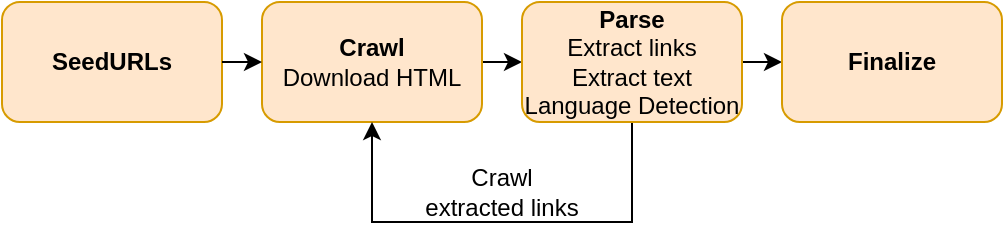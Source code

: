 <mxfile version="28.0.6">
  <diagram name="Page-1" id="Wxxi-o9Y89LgRyvj-iJX">
    <mxGraphModel dx="687" dy="604" grid="1" gridSize="10" guides="1" tooltips="1" connect="1" arrows="1" fold="1" page="1" pageScale="1" pageWidth="850" pageHeight="1100" math="0" shadow="0">
      <root>
        <mxCell id="0" />
        <mxCell id="1" parent="0" />
        <mxCell id="xSWdN_m0SG9S3BUSPSJ2-2" value="SeedURLs" style="rounded=1;whiteSpace=wrap;html=1;fillColor=#ffe6cc;strokeColor=#d79b00;fontStyle=1" vertex="1" parent="1">
          <mxGeometry x="60" y="110" width="110" height="60" as="geometry" />
        </mxCell>
        <mxCell id="xSWdN_m0SG9S3BUSPSJ2-8" style="edgeStyle=orthogonalEdgeStyle;rounded=0;orthogonalLoop=1;jettySize=auto;html=1;exitX=1;exitY=0.5;exitDx=0;exitDy=0;entryX=0;entryY=0.5;entryDx=0;entryDy=0;" edge="1" parent="1" source="xSWdN_m0SG9S3BUSPSJ2-3" target="xSWdN_m0SG9S3BUSPSJ2-4">
          <mxGeometry relative="1" as="geometry" />
        </mxCell>
        <mxCell id="xSWdN_m0SG9S3BUSPSJ2-3" value="&lt;b&gt;Crawl&lt;/b&gt;&lt;br&gt;Download HTML" style="rounded=1;whiteSpace=wrap;html=1;fillColor=#ffe6cc;strokeColor=#d79b00;" vertex="1" parent="1">
          <mxGeometry x="190" y="110" width="110" height="60" as="geometry" />
        </mxCell>
        <mxCell id="xSWdN_m0SG9S3BUSPSJ2-9" style="edgeStyle=orthogonalEdgeStyle;rounded=0;orthogonalLoop=1;jettySize=auto;html=1;exitX=0.5;exitY=1;exitDx=0;exitDy=0;entryX=0.5;entryY=1;entryDx=0;entryDy=0;" edge="1" parent="1" source="xSWdN_m0SG9S3BUSPSJ2-4" target="xSWdN_m0SG9S3BUSPSJ2-3">
          <mxGeometry relative="1" as="geometry">
            <Array as="points">
              <mxPoint x="370" y="220" />
              <mxPoint x="240" y="220" />
            </Array>
          </mxGeometry>
        </mxCell>
        <mxCell id="xSWdN_m0SG9S3BUSPSJ2-10" style="edgeStyle=orthogonalEdgeStyle;rounded=0;orthogonalLoop=1;jettySize=auto;html=1;exitX=1;exitY=0.5;exitDx=0;exitDy=0;entryX=0;entryY=0.5;entryDx=0;entryDy=0;" edge="1" parent="1" source="xSWdN_m0SG9S3BUSPSJ2-4" target="xSWdN_m0SG9S3BUSPSJ2-6">
          <mxGeometry relative="1" as="geometry" />
        </mxCell>
        <mxCell id="xSWdN_m0SG9S3BUSPSJ2-4" value="&lt;b&gt;Parse&lt;/b&gt;&lt;br&gt;Extract links&lt;div&gt;Extract text&lt;/div&gt;&lt;div&gt;Language Detection&lt;/div&gt;" style="rounded=1;whiteSpace=wrap;html=1;fillColor=#ffe6cc;strokeColor=#d79b00;" vertex="1" parent="1">
          <mxGeometry x="320" y="110" width="110" height="60" as="geometry" />
        </mxCell>
        <mxCell id="xSWdN_m0SG9S3BUSPSJ2-6" value="Finalize" style="rounded=1;whiteSpace=wrap;html=1;fillColor=#ffe6cc;strokeColor=#d79b00;fontStyle=1" vertex="1" parent="1">
          <mxGeometry x="450" y="110" width="110" height="60" as="geometry" />
        </mxCell>
        <mxCell id="xSWdN_m0SG9S3BUSPSJ2-7" value="" style="endArrow=classic;html=1;rounded=0;exitX=1;exitY=0.5;exitDx=0;exitDy=0;entryX=0;entryY=0.5;entryDx=0;entryDy=0;" edge="1" parent="1" source="xSWdN_m0SG9S3BUSPSJ2-2" target="xSWdN_m0SG9S3BUSPSJ2-3">
          <mxGeometry width="50" height="50" relative="1" as="geometry">
            <mxPoint x="340" y="340" as="sourcePoint" />
            <mxPoint x="390" y="290" as="targetPoint" />
          </mxGeometry>
        </mxCell>
        <mxCell id="xSWdN_m0SG9S3BUSPSJ2-11" value="Crawl extracted links" style="text;html=1;align=center;verticalAlign=middle;whiteSpace=wrap;rounded=0;" vertex="1" parent="1">
          <mxGeometry x="270" y="190" width="80" height="30" as="geometry" />
        </mxCell>
      </root>
    </mxGraphModel>
  </diagram>
</mxfile>
